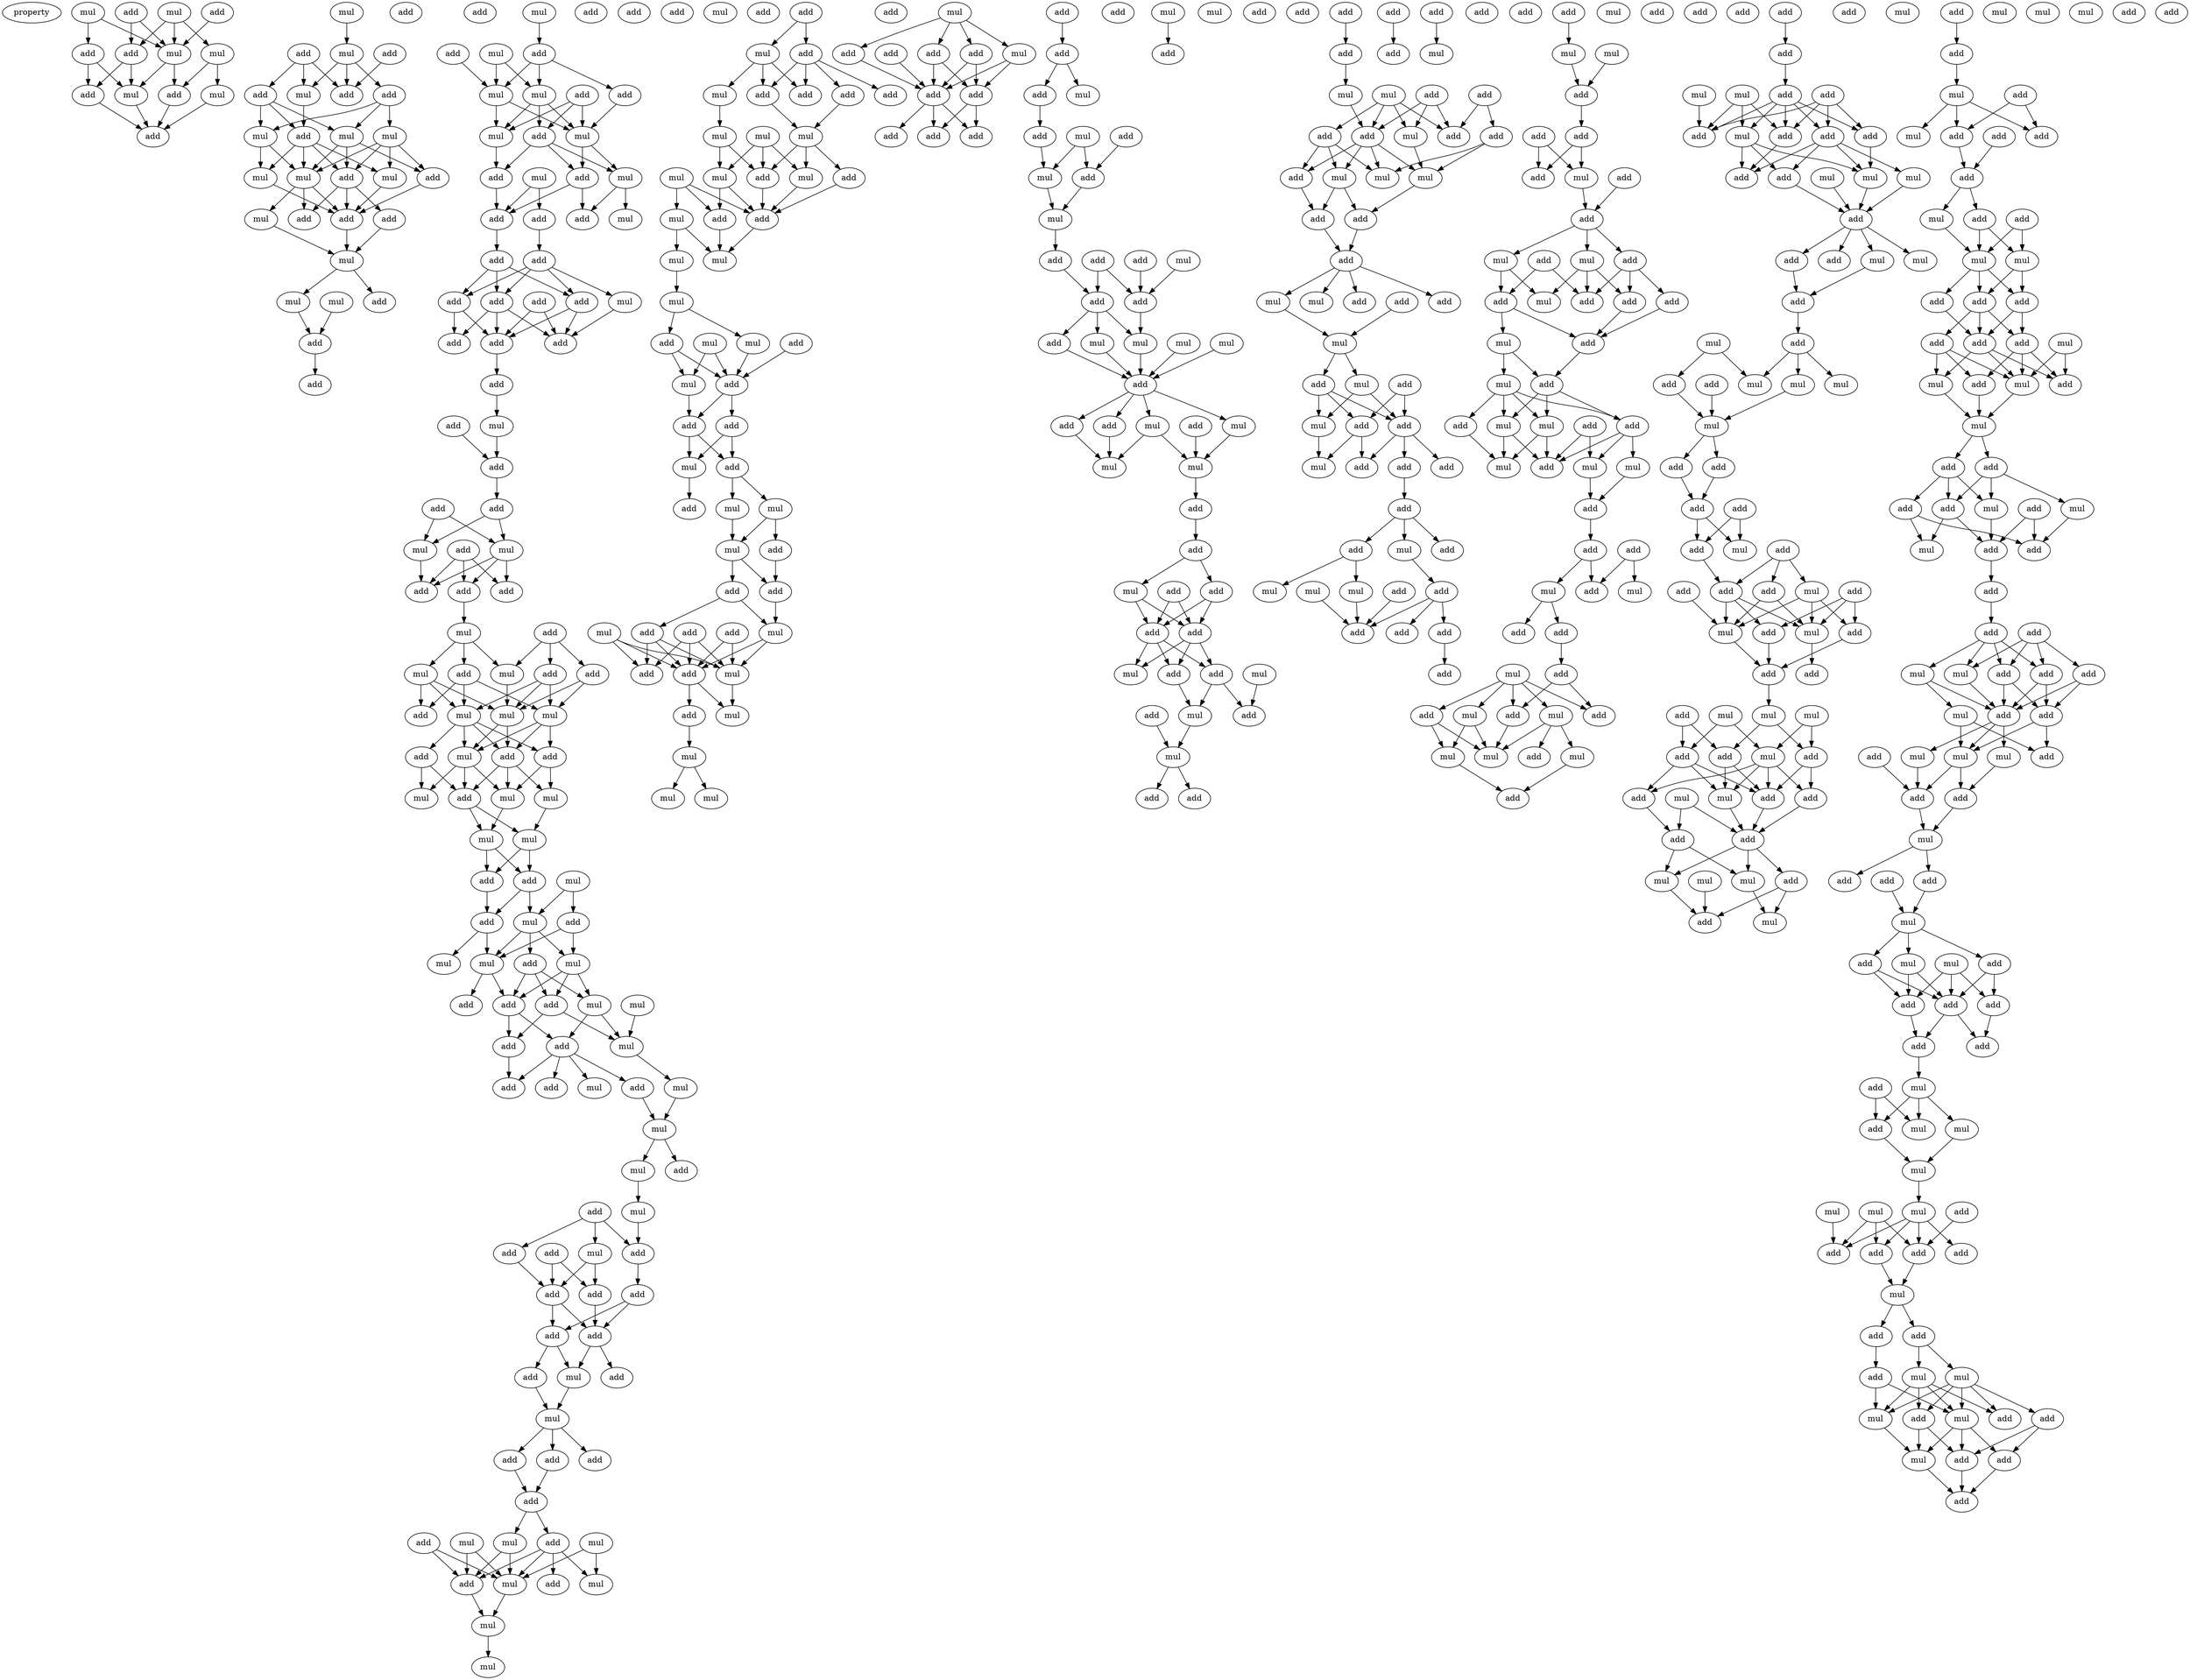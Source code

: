 digraph {
    node [fontcolor=black]
    property [mul=2,lf=1.4]
    0 [ label = mul ];
    1 [ label = mul ];
    2 [ label = add ];
    3 [ label = add ];
    4 [ label = mul ];
    5 [ label = mul ];
    6 [ label = add ];
    7 [ label = add ];
    8 [ label = mul ];
    9 [ label = add ];
    10 [ label = mul ];
    11 [ label = add ];
    12 [ label = add ];
    13 [ label = mul ];
    14 [ label = add ];
    15 [ label = add ];
    16 [ label = mul ];
    17 [ label = mul ];
    18 [ label = add ];
    19 [ label = add ];
    20 [ label = add ];
    21 [ label = mul ];
    22 [ label = add ];
    23 [ label = mul ];
    24 [ label = mul ];
    25 [ label = mul ];
    26 [ label = mul ];
    27 [ label = add ];
    28 [ label = add ];
    29 [ label = mul ];
    30 [ label = add ];
    31 [ label = add ];
    32 [ label = mul ];
    33 [ label = add ];
    34 [ label = mul ];
    35 [ label = add ];
    36 [ label = mul ];
    37 [ label = add ];
    38 [ label = mul ];
    39 [ label = add ];
    40 [ label = add ];
    41 [ label = add ];
    42 [ label = mul ];
    43 [ label = mul ];
    44 [ label = add ];
    45 [ label = add ];
    46 [ label = add ];
    47 [ label = add ];
    48 [ label = add ];
    49 [ label = mul ];
    50 [ label = mul ];
    51 [ label = mul ];
    52 [ label = mul ];
    53 [ label = add ];
    54 [ label = add ];
    55 [ label = add ];
    56 [ label = mul ];
    57 [ label = mul ];
    58 [ label = add ];
    59 [ label = mul ];
    60 [ label = add ];
    61 [ label = add ];
    62 [ label = add ];
    63 [ label = add ];
    64 [ label = mul ];
    65 [ label = add ];
    66 [ label = add ];
    67 [ label = add ];
    68 [ label = add ];
    69 [ label = add ];
    70 [ label = add ];
    71 [ label = add ];
    72 [ label = add ];
    73 [ label = add ];
    74 [ label = add ];
    75 [ label = mul ];
    76 [ label = add ];
    77 [ label = add ];
    78 [ label = add ];
    79 [ label = add ];
    80 [ label = mul ];
    81 [ label = add ];
    82 [ label = mul ];
    83 [ label = add ];
    84 [ label = add ];
    85 [ label = add ];
    86 [ label = mul ];
    87 [ label = add ];
    88 [ label = add ];
    89 [ label = mul ];
    90 [ label = add ];
    91 [ label = add ];
    92 [ label = mul ];
    93 [ label = mul ];
    94 [ label = mul ];
    95 [ label = mul ];
    96 [ label = add ];
    97 [ label = mul ];
    98 [ label = add ];
    99 [ label = add ];
    100 [ label = add ];
    101 [ label = mul ];
    102 [ label = add ];
    103 [ label = mul ];
    104 [ label = mul ];
    105 [ label = mul ];
    106 [ label = mul ];
    107 [ label = add ];
    108 [ label = mul ];
    109 [ label = add ];
    110 [ label = add ];
    111 [ label = add ];
    112 [ label = mul ];
    113 [ label = mul ];
    114 [ label = add ];
    115 [ label = mul ];
    116 [ label = mul ];
    117 [ label = add ];
    118 [ label = add ];
    119 [ label = mul ];
    120 [ label = add ];
    121 [ label = mul ];
    122 [ label = add ];
    123 [ label = add ];
    124 [ label = mul ];
    125 [ label = add ];
    126 [ label = add ];
    127 [ label = mul ];
    128 [ label = mul ];
    129 [ label = add ];
    130 [ label = mul ];
    131 [ label = mul ];
    132 [ label = mul ];
    133 [ label = add ];
    134 [ label = add ];
    135 [ label = mul ];
    136 [ label = mul ];
    137 [ label = add ];
    138 [ label = add ];
    139 [ label = add ];
    140 [ label = add ];
    141 [ label = add ];
    142 [ label = add ];
    143 [ label = add ];
    144 [ label = add ];
    145 [ label = add ];
    146 [ label = mul ];
    147 [ label = add ];
    148 [ label = mul ];
    149 [ label = add ];
    150 [ label = add ];
    151 [ label = add ];
    152 [ label = add ];
    153 [ label = add ];
    154 [ label = mul ];
    155 [ label = mul ];
    156 [ label = add ];
    157 [ label = mul ];
    158 [ label = add ];
    159 [ label = add ];
    160 [ label = add ];
    161 [ label = mul ];
    162 [ label = mul ];
    163 [ label = mul ];
    164 [ label = mul ];
    165 [ label = add ];
    166 [ label = add ];
    167 [ label = mul ];
    168 [ label = mul ];
    169 [ label = add ];
    170 [ label = add ];
    171 [ label = add ];
    172 [ label = add ];
    173 [ label = mul ];
    174 [ label = mul ];
    175 [ label = mul ];
    176 [ label = mul ];
    177 [ label = add ];
    178 [ label = mul ];
    179 [ label = add ];
    180 [ label = mul ];
    181 [ label = mul ];
    182 [ label = add ];
    183 [ label = add ];
    184 [ label = mul ];
    185 [ label = mul ];
    186 [ label = mul ];
    187 [ label = add ];
    188 [ label = add ];
    189 [ label = mul ];
    190 [ label = add ];
    191 [ label = mul ];
    192 [ label = mul ];
    193 [ label = add ];
    194 [ label = add ];
    195 [ label = add ];
    196 [ label = mul ];
    197 [ label = add ];
    198 [ label = add ];
    199 [ label = mul ];
    200 [ label = mul ];
    201 [ label = mul ];
    202 [ label = add ];
    203 [ label = add ];
    204 [ label = add ];
    205 [ label = add ];
    206 [ label = mul ];
    207 [ label = add ];
    208 [ label = mul ];
    209 [ label = add ];
    210 [ label = add ];
    211 [ label = mul ];
    212 [ label = add ];
    213 [ label = add ];
    214 [ label = mul ];
    215 [ label = mul ];
    216 [ label = mul ];
    217 [ label = mul ];
    218 [ label = mul ];
    219 [ label = add ];
    220 [ label = add ];
    221 [ label = add ];
    222 [ label = mul ];
    223 [ label = add ];
    224 [ label = add ];
    225 [ label = add ];
    226 [ label = add ];
    227 [ label = add ];
    228 [ label = add ];
    229 [ label = add ];
    230 [ label = add ];
    231 [ label = add ];
    232 [ label = mul ];
    233 [ label = mul ];
    234 [ label = add ];
    235 [ label = add ];
    236 [ label = mul ];
    237 [ label = add ];
    238 [ label = mul ];
    239 [ label = add ];
    240 [ label = mul ];
    241 [ label = add ];
    242 [ label = add ];
    243 [ label = add ];
    244 [ label = add ];
    245 [ label = mul ];
    246 [ label = mul ];
    247 [ label = add ];
    248 [ label = mul ];
    249 [ label = mul ];
    250 [ label = add ];
    251 [ label = mul ];
    252 [ label = add ];
    253 [ label = add ];
    254 [ label = add ];
    255 [ label = mul ];
    256 [ label = mul ];
    257 [ label = mul ];
    258 [ label = add ];
    259 [ label = add ];
    260 [ label = add ];
    261 [ label = mul ];
    262 [ label = add ];
    263 [ label = add ];
    264 [ label = add ];
    265 [ label = mul ];
    266 [ label = add ];
    267 [ label = add ];
    268 [ label = mul ];
    269 [ label = mul ];
    270 [ label = add ];
    271 [ label = add ];
    272 [ label = mul ];
    273 [ label = add ];
    274 [ label = add ];
    275 [ label = mul ];
    276 [ label = add ];
    277 [ label = mul ];
    278 [ label = add ];
    279 [ label = add ];
    280 [ label = add ];
    281 [ label = add ];
    282 [ label = add ];
    283 [ label = add ];
    284 [ label = add ];
    285 [ label = mul ];
    286 [ label = mul ];
    287 [ label = add ];
    288 [ label = add ];
    289 [ label = add ];
    290 [ label = mul ];
    291 [ label = add ];
    292 [ label = mul ];
    293 [ label = add ];
    294 [ label = mul ];
    295 [ label = mul ];
    296 [ label = add ];
    297 [ label = add ];
    298 [ label = add ];
    299 [ label = mul ];
    300 [ label = add ];
    301 [ label = add ];
    302 [ label = add ];
    303 [ label = mul ];
    304 [ label = mul ];
    305 [ label = mul ];
    306 [ label = add ];
    307 [ label = add ];
    308 [ label = mul ];
    309 [ label = add ];
    310 [ label = add ];
    311 [ label = add ];
    312 [ label = add ];
    313 [ label = add ];
    314 [ label = mul ];
    315 [ label = add ];
    316 [ label = add ];
    317 [ label = mul ];
    318 [ label = add ];
    319 [ label = add ];
    320 [ label = mul ];
    321 [ label = mul ];
    322 [ label = add ];
    323 [ label = mul ];
    324 [ label = add ];
    325 [ label = add ];
    326 [ label = add ];
    327 [ label = add ];
    328 [ label = add ];
    329 [ label = add ];
    330 [ label = add ];
    331 [ label = add ];
    332 [ label = mul ];
    333 [ label = add ];
    334 [ label = add ];
    335 [ label = mul ];
    336 [ label = mul ];
    337 [ label = mul ];
    338 [ label = add ];
    339 [ label = add ];
    340 [ label = add ];
    341 [ label = add ];
    342 [ label = mul ];
    343 [ label = add ];
    344 [ label = add ];
    345 [ label = add ];
    346 [ label = mul ];
    347 [ label = add ];
    348 [ label = add ];
    349 [ label = mul ];
    350 [ label = add ];
    351 [ label = add ];
    352 [ label = add ];
    353 [ label = mul ];
    354 [ label = add ];
    355 [ label = add ];
    356 [ label = mul ];
    357 [ label = mul ];
    358 [ label = add ];
    359 [ label = add ];
    360 [ label = add ];
    361 [ label = mul ];
    362 [ label = mul ];
    363 [ label = add ];
    364 [ label = mul ];
    365 [ label = add ];
    366 [ label = mul ];
    367 [ label = mul ];
    368 [ label = add ];
    369 [ label = add ];
    370 [ label = add ];
    371 [ label = add ];
    372 [ label = mul ];
    373 [ label = add ];
    374 [ label = mul ];
    375 [ label = add ];
    376 [ label = add ];
    377 [ label = add ];
    378 [ label = add ];
    379 [ label = mul ];
    380 [ label = add ];
    381 [ label = mul ];
    382 [ label = add ];
    383 [ label = add ];
    384 [ label = mul ];
    385 [ label = mul ];
    386 [ label = mul ];
    387 [ label = mul ];
    388 [ label = add ];
    389 [ label = add ];
    390 [ label = add ];
    391 [ label = add ];
    392 [ label = mul ];
    393 [ label = add ];
    394 [ label = add ];
    395 [ label = mul ];
    396 [ label = mul ];
    397 [ label = add ];
    398 [ label = add ];
    399 [ label = add ];
    400 [ label = add ];
    401 [ label = add ];
    402 [ label = add ];
    403 [ label = mul ];
    404 [ label = mul ];
    405 [ label = mul ];
    406 [ label = add ];
    407 [ label = add ];
    408 [ label = add ];
    409 [ label = add ];
    410 [ label = mul ];
    411 [ label = mul ];
    412 [ label = add ];
    413 [ label = mul ];
    414 [ label = add ];
    415 [ label = add ];
    416 [ label = add ];
    417 [ label = mul ];
    418 [ label = mul ];
    419 [ label = mul ];
    420 [ label = mul ];
    421 [ label = add ];
    422 [ label = add ];
    423 [ label = add ];
    424 [ label = add ];
    425 [ label = add ];
    426 [ label = mul ];
    427 [ label = add ];
    428 [ label = mul ];
    429 [ label = add ];
    430 [ label = add ];
    431 [ label = add ];
    432 [ label = add ];
    433 [ label = mul ];
    434 [ label = mul ];
    435 [ label = add ];
    436 [ label = add ];
    437 [ label = add ];
    438 [ label = add ];
    439 [ label = mul ];
    440 [ label = mul ];
    441 [ label = add ];
    442 [ label = mul ];
    443 [ label = add ];
    444 [ label = add ];
    445 [ label = add ];
    446 [ label = mul ];
    447 [ label = mul ];
    448 [ label = add ];
    449 [ label = add ];
    450 [ label = add ];
    451 [ label = mul ];
    452 [ label = add ];
    453 [ label = add ];
    454 [ label = mul ];
    455 [ label = add ];
    456 [ label = mul ];
    457 [ label = mul ];
    458 [ label = add ];
    459 [ label = mul ];
    460 [ label = mul ];
    461 [ label = add ];
    462 [ label = add ];
    463 [ label = add ];
    464 [ label = mul ];
    465 [ label = mul ];
    466 [ label = add ];
    467 [ label = add ];
    468 [ label = add ];
    469 [ label = add ];
    470 [ label = mul ];
    471 [ label = add ];
    472 [ label = mul ];
    473 [ label = add ];
    474 [ label = mul ];
    475 [ label = mul ];
    476 [ label = add ];
    477 [ label = add ];
    478 [ label = add ];
    479 [ label = add ];
    480 [ label = mul ];
    481 [ label = add ];
    482 [ label = add ];
    483 [ label = mul ];
    484 [ label = mul ];
    485 [ label = add ];
    486 [ label = add ];
    487 [ label = mul ];
    488 [ label = add ];
    489 [ label = add ];
    490 [ label = add ];
    491 [ label = mul ];
    492 [ label = add ];
    493 [ label = mul ];
    494 [ label = add ];
    495 [ label = add ];
    496 [ label = mul ];
    497 [ label = add ];
    498 [ label = add ];
    499 [ label = add ];
    500 [ label = mul ];
    501 [ label = add ];
    502 [ label = add ];
    503 [ label = mul ];
    504 [ label = mul ];
    505 [ label = add ];
    506 [ label = add ];
    507 [ label = mul ];
    508 [ label = add ];
    509 [ label = add ];
    510 [ label = add ];
    511 [ label = add ];
    512 [ label = mul ];
    513 [ label = mul ];
    514 [ label = mul ];
    515 [ label = add ];
    516 [ label = mul ];
    517 [ label = add ];
    518 [ label = add ];
    519 [ label = mul ];
    520 [ label = add ];
    521 [ label = add ];
    522 [ label = add ];
    523 [ label = mul ];
    524 [ label = add ];
    525 [ label = mul ];
    526 [ label = mul ];
    527 [ label = add ];
    528 [ label = add ];
    529 [ label = add ];
    530 [ label = add ];
    531 [ label = add ];
    532 [ label = add ];
    533 [ label = add ];
    534 [ label = mul ];
    535 [ label = add ];
    536 [ label = mul ];
    537 [ label = mul ];
    538 [ label = mul ];
    539 [ label = mul ];
    540 [ label = mul ];
    541 [ label = add ];
    542 [ label = mul ];
    543 [ label = add ];
    544 [ label = add ];
    545 [ label = add ];
    546 [ label = add ];
    547 [ label = mul ];
    548 [ label = add ];
    549 [ label = add ];
    550 [ label = add ];
    551 [ label = mul ];
    552 [ label = mul ];
    553 [ label = add ];
    554 [ label = mul ];
    555 [ label = add ];
    556 [ label = mul ];
    557 [ label = add ];
    558 [ label = add ];
    559 [ label = mul ];
    560 [ label = add ];
    561 [ label = add ];
    562 [ label = add ];
    0 -> 4 [ name = 0 ];
    0 -> 7 [ name = 1 ];
    1 -> 4 [ name = 2 ];
    1 -> 5 [ name = 3 ];
    1 -> 6 [ name = 4 ];
    2 -> 4 [ name = 5 ];
    2 -> 6 [ name = 6 ];
    3 -> 4 [ name = 7 ];
    4 -> 8 [ name = 8 ];
    4 -> 11 [ name = 9 ];
    5 -> 10 [ name = 10 ];
    5 -> 11 [ name = 11 ];
    6 -> 8 [ name = 12 ];
    6 -> 9 [ name = 13 ];
    7 -> 8 [ name = 14 ];
    7 -> 9 [ name = 15 ];
    8 -> 12 [ name = 16 ];
    9 -> 12 [ name = 17 ];
    10 -> 12 [ name = 18 ];
    11 -> 12 [ name = 19 ];
    13 -> 16 [ name = 20 ];
    14 -> 20 [ name = 21 ];
    15 -> 17 [ name = 22 ];
    15 -> 19 [ name = 23 ];
    15 -> 20 [ name = 24 ];
    16 -> 17 [ name = 25 ];
    16 -> 18 [ name = 26 ];
    16 -> 20 [ name = 27 ];
    17 -> 22 [ name = 28 ];
    18 -> 21 [ name = 29 ];
    18 -> 23 [ name = 30 ];
    18 -> 24 [ name = 31 ];
    19 -> 21 [ name = 32 ];
    19 -> 22 [ name = 33 ];
    19 -> 23 [ name = 34 ];
    21 -> 27 [ name = 35 ];
    21 -> 28 [ name = 36 ];
    21 -> 29 [ name = 37 ];
    22 -> 25 [ name = 38 ];
    22 -> 26 [ name = 39 ];
    22 -> 28 [ name = 40 ];
    22 -> 29 [ name = 41 ];
    23 -> 26 [ name = 42 ];
    23 -> 29 [ name = 43 ];
    24 -> 25 [ name = 44 ];
    24 -> 27 [ name = 45 ];
    24 -> 28 [ name = 46 ];
    24 -> 29 [ name = 47 ];
    25 -> 31 [ name = 48 ];
    26 -> 31 [ name = 49 ];
    27 -> 31 [ name = 50 ];
    28 -> 30 [ name = 51 ];
    28 -> 31 [ name = 52 ];
    28 -> 33 [ name = 53 ];
    29 -> 30 [ name = 54 ];
    29 -> 31 [ name = 55 ];
    29 -> 32 [ name = 56 ];
    31 -> 34 [ name = 57 ];
    32 -> 34 [ name = 58 ];
    33 -> 34 [ name = 59 ];
    34 -> 36 [ name = 60 ];
    34 -> 37 [ name = 61 ];
    36 -> 40 [ name = 62 ];
    38 -> 40 [ name = 63 ];
    40 -> 41 [ name = 64 ];
    42 -> 45 [ name = 65 ];
    43 -> 49 [ name = 66 ];
    43 -> 50 [ name = 67 ];
    44 -> 50 [ name = 68 ];
    45 -> 47 [ name = 69 ];
    45 -> 49 [ name = 70 ];
    45 -> 50 [ name = 71 ];
    47 -> 51 [ name = 72 ];
    48 -> 51 [ name = 73 ];
    48 -> 52 [ name = 74 ];
    48 -> 53 [ name = 75 ];
    49 -> 51 [ name = 76 ];
    49 -> 52 [ name = 77 ];
    49 -> 53 [ name = 78 ];
    50 -> 51 [ name = 79 ];
    50 -> 52 [ name = 80 ];
    51 -> 54 [ name = 81 ];
    51 -> 57 [ name = 82 ];
    52 -> 55 [ name = 83 ];
    53 -> 54 [ name = 84 ];
    53 -> 55 [ name = 85 ];
    53 -> 57 [ name = 86 ];
    54 -> 60 [ name = 87 ];
    54 -> 61 [ name = 88 ];
    55 -> 60 [ name = 89 ];
    56 -> 58 [ name = 90 ];
    56 -> 60 [ name = 91 ];
    57 -> 59 [ name = 92 ];
    57 -> 61 [ name = 93 ];
    58 -> 62 [ name = 94 ];
    60 -> 63 [ name = 95 ];
    62 -> 64 [ name = 96 ];
    62 -> 65 [ name = 97 ];
    62 -> 67 [ name = 98 ];
    62 -> 68 [ name = 99 ];
    63 -> 65 [ name = 100 ];
    63 -> 67 [ name = 101 ];
    63 -> 68 [ name = 102 ];
    64 -> 70 [ name = 103 ];
    65 -> 70 [ name = 104 ];
    65 -> 71 [ name = 105 ];
    66 -> 70 [ name = 106 ];
    66 -> 71 [ name = 107 ];
    67 -> 69 [ name = 108 ];
    67 -> 71 [ name = 109 ];
    68 -> 69 [ name = 110 ];
    68 -> 70 [ name = 111 ];
    68 -> 71 [ name = 112 ];
    71 -> 72 [ name = 113 ];
    72 -> 75 [ name = 114 ];
    74 -> 76 [ name = 115 ];
    75 -> 76 [ name = 116 ];
    76 -> 77 [ name = 117 ];
    77 -> 80 [ name = 118 ];
    77 -> 82 [ name = 119 ];
    79 -> 80 [ name = 120 ];
    79 -> 82 [ name = 121 ];
    80 -> 83 [ name = 122 ];
    80 -> 84 [ name = 123 ];
    80 -> 85 [ name = 124 ];
    81 -> 83 [ name = 125 ];
    81 -> 84 [ name = 126 ];
    81 -> 85 [ name = 127 ];
    82 -> 84 [ name = 128 ];
    83 -> 86 [ name = 129 ];
    86 -> 88 [ name = 130 ];
    86 -> 89 [ name = 131 ];
    86 -> 92 [ name = 132 ];
    87 -> 90 [ name = 133 ];
    87 -> 91 [ name = 134 ];
    87 -> 92 [ name = 135 ];
    88 -> 93 [ name = 136 ];
    88 -> 95 [ name = 137 ];
    88 -> 96 [ name = 138 ];
    89 -> 93 [ name = 139 ];
    89 -> 94 [ name = 140 ];
    89 -> 96 [ name = 141 ];
    90 -> 94 [ name = 142 ];
    90 -> 95 [ name = 143 ];
    91 -> 93 [ name = 144 ];
    91 -> 94 [ name = 145 ];
    91 -> 95 [ name = 146 ];
    92 -> 94 [ name = 147 ];
    93 -> 97 [ name = 148 ];
    93 -> 98 [ name = 149 ];
    93 -> 99 [ name = 150 ];
    93 -> 100 [ name = 151 ];
    94 -> 97 [ name = 152 ];
    94 -> 99 [ name = 153 ];
    95 -> 97 [ name = 154 ];
    95 -> 99 [ name = 155 ];
    95 -> 100 [ name = 156 ];
    97 -> 101 [ name = 157 ];
    97 -> 102 [ name = 158 ];
    97 -> 104 [ name = 159 ];
    98 -> 102 [ name = 160 ];
    98 -> 104 [ name = 161 ];
    99 -> 101 [ name = 162 ];
    99 -> 102 [ name = 163 ];
    99 -> 103 [ name = 164 ];
    100 -> 101 [ name = 165 ];
    100 -> 103 [ name = 166 ];
    101 -> 106 [ name = 167 ];
    102 -> 105 [ name = 168 ];
    102 -> 106 [ name = 169 ];
    103 -> 105 [ name = 170 ];
    105 -> 107 [ name = 171 ];
    105 -> 109 [ name = 172 ];
    106 -> 107 [ name = 173 ];
    106 -> 109 [ name = 174 ];
    107 -> 111 [ name = 175 ];
    108 -> 110 [ name = 176 ];
    108 -> 112 [ name = 177 ];
    109 -> 111 [ name = 178 ];
    109 -> 112 [ name = 179 ];
    110 -> 113 [ name = 180 ];
    110 -> 116 [ name = 181 ];
    111 -> 115 [ name = 182 ];
    111 -> 116 [ name = 183 ];
    112 -> 113 [ name = 184 ];
    112 -> 114 [ name = 185 ];
    112 -> 116 [ name = 186 ];
    113 -> 117 [ name = 187 ];
    113 -> 118 [ name = 188 ];
    113 -> 119 [ name = 189 ];
    114 -> 117 [ name = 190 ];
    114 -> 118 [ name = 191 ];
    114 -> 119 [ name = 192 ];
    116 -> 117 [ name = 193 ];
    116 -> 120 [ name = 194 ];
    117 -> 122 [ name = 195 ];
    117 -> 123 [ name = 196 ];
    118 -> 122 [ name = 197 ];
    118 -> 124 [ name = 198 ];
    119 -> 123 [ name = 199 ];
    119 -> 124 [ name = 200 ];
    121 -> 124 [ name = 201 ];
    122 -> 125 [ name = 202 ];
    123 -> 125 [ name = 203 ];
    123 -> 126 [ name = 204 ];
    123 -> 128 [ name = 205 ];
    123 -> 129 [ name = 206 ];
    124 -> 127 [ name = 207 ];
    127 -> 130 [ name = 208 ];
    129 -> 130 [ name = 209 ];
    130 -> 131 [ name = 210 ];
    130 -> 133 [ name = 211 ];
    131 -> 135 [ name = 212 ];
    134 -> 136 [ name = 213 ];
    134 -> 137 [ name = 214 ];
    134 -> 138 [ name = 215 ];
    135 -> 137 [ name = 216 ];
    136 -> 140 [ name = 217 ];
    136 -> 141 [ name = 218 ];
    137 -> 142 [ name = 219 ];
    138 -> 141 [ name = 220 ];
    139 -> 140 [ name = 221 ];
    139 -> 141 [ name = 222 ];
    140 -> 144 [ name = 223 ];
    141 -> 143 [ name = 224 ];
    141 -> 144 [ name = 225 ];
    142 -> 143 [ name = 226 ];
    142 -> 144 [ name = 227 ];
    143 -> 145 [ name = 228 ];
    143 -> 146 [ name = 229 ];
    144 -> 146 [ name = 230 ];
    144 -> 147 [ name = 231 ];
    145 -> 148 [ name = 232 ];
    146 -> 148 [ name = 233 ];
    148 -> 149 [ name = 234 ];
    148 -> 151 [ name = 235 ];
    148 -> 152 [ name = 236 ];
    149 -> 153 [ name = 237 ];
    152 -> 153 [ name = 238 ];
    153 -> 154 [ name = 239 ];
    153 -> 156 [ name = 240 ];
    154 -> 160 [ name = 241 ];
    154 -> 161 [ name = 242 ];
    155 -> 160 [ name = 243 ];
    155 -> 161 [ name = 244 ];
    156 -> 159 [ name = 245 ];
    156 -> 160 [ name = 246 ];
    156 -> 161 [ name = 247 ];
    156 -> 162 [ name = 248 ];
    157 -> 161 [ name = 249 ];
    157 -> 162 [ name = 250 ];
    158 -> 160 [ name = 251 ];
    158 -> 161 [ name = 252 ];
    160 -> 163 [ name = 253 ];
    161 -> 163 [ name = 254 ];
    163 -> 164 [ name = 255 ];
    165 -> 166 [ name = 256 ];
    165 -> 167 [ name = 257 ];
    166 -> 169 [ name = 258 ];
    166 -> 170 [ name = 259 ];
    166 -> 171 [ name = 260 ];
    166 -> 172 [ name = 261 ];
    167 -> 168 [ name = 262 ];
    167 -> 170 [ name = 263 ];
    167 -> 172 [ name = 264 ];
    168 -> 174 [ name = 265 ];
    170 -> 175 [ name = 266 ];
    171 -> 175 [ name = 267 ];
    173 -> 176 [ name = 268 ];
    173 -> 177 [ name = 269 ];
    173 -> 180 [ name = 270 ];
    174 -> 176 [ name = 271 ];
    174 -> 177 [ name = 272 ];
    175 -> 177 [ name = 273 ];
    175 -> 179 [ name = 274 ];
    175 -> 180 [ name = 275 ];
    176 -> 182 [ name = 276 ];
    176 -> 183 [ name = 277 ];
    177 -> 182 [ name = 278 ];
    178 -> 181 [ name = 279 ];
    178 -> 182 [ name = 280 ];
    178 -> 183 [ name = 281 ];
    179 -> 182 [ name = 282 ];
    180 -> 182 [ name = 283 ];
    181 -> 184 [ name = 284 ];
    181 -> 185 [ name = 285 ];
    182 -> 185 [ name = 286 ];
    183 -> 185 [ name = 287 ];
    184 -> 186 [ name = 288 ];
    186 -> 187 [ name = 289 ];
    186 -> 189 [ name = 290 ];
    187 -> 192 [ name = 291 ];
    187 -> 193 [ name = 292 ];
    189 -> 193 [ name = 293 ];
    190 -> 193 [ name = 294 ];
    191 -> 192 [ name = 295 ];
    191 -> 193 [ name = 296 ];
    192 -> 194 [ name = 297 ];
    193 -> 194 [ name = 298 ];
    193 -> 195 [ name = 299 ];
    194 -> 196 [ name = 300 ];
    194 -> 197 [ name = 301 ];
    195 -> 196 [ name = 302 ];
    195 -> 197 [ name = 303 ];
    196 -> 198 [ name = 304 ];
    197 -> 199 [ name = 305 ];
    197 -> 200 [ name = 306 ];
    199 -> 201 [ name = 307 ];
    200 -> 201 [ name = 308 ];
    200 -> 202 [ name = 309 ];
    201 -> 203 [ name = 310 ];
    201 -> 204 [ name = 311 ];
    202 -> 204 [ name = 312 ];
    203 -> 207 [ name = 313 ];
    203 -> 208 [ name = 314 ];
    204 -> 208 [ name = 315 ];
    205 -> 210 [ name = 316 ];
    205 -> 211 [ name = 317 ];
    205 -> 212 [ name = 318 ];
    206 -> 210 [ name = 319 ];
    206 -> 211 [ name = 320 ];
    206 -> 212 [ name = 321 ];
    207 -> 210 [ name = 322 ];
    207 -> 211 [ name = 323 ];
    207 -> 212 [ name = 324 ];
    208 -> 211 [ name = 325 ];
    208 -> 212 [ name = 326 ];
    209 -> 211 [ name = 327 ];
    209 -> 212 [ name = 328 ];
    211 -> 214 [ name = 329 ];
    212 -> 213 [ name = 330 ];
    212 -> 214 [ name = 331 ];
    213 -> 215 [ name = 332 ];
    215 -> 216 [ name = 333 ];
    215 -> 217 [ name = 334 ];
    218 -> 219 [ name = 335 ];
    218 -> 220 [ name = 336 ];
    218 -> 221 [ name = 337 ];
    218 -> 222 [ name = 338 ];
    219 -> 224 [ name = 339 ];
    219 -> 225 [ name = 340 ];
    220 -> 224 [ name = 341 ];
    221 -> 224 [ name = 342 ];
    221 -> 225 [ name = 343 ];
    222 -> 224 [ name = 344 ];
    222 -> 225 [ name = 345 ];
    223 -> 224 [ name = 346 ];
    224 -> 226 [ name = 347 ];
    224 -> 228 [ name = 348 ];
    224 -> 229 [ name = 349 ];
    225 -> 228 [ name = 350 ];
    225 -> 229 [ name = 351 ];
    227 -> 230 [ name = 352 ];
    230 -> 231 [ name = 353 ];
    230 -> 232 [ name = 354 ];
    231 -> 234 [ name = 355 ];
    233 -> 236 [ name = 356 ];
    233 -> 237 [ name = 357 ];
    234 -> 236 [ name = 358 ];
    235 -> 237 [ name = 359 ];
    236 -> 238 [ name = 360 ];
    237 -> 238 [ name = 361 ];
    238 -> 242 [ name = 362 ];
    239 -> 244 [ name = 363 ];
    240 -> 244 [ name = 364 ];
    241 -> 243 [ name = 365 ];
    241 -> 244 [ name = 366 ];
    242 -> 243 [ name = 367 ];
    243 -> 245 [ name = 368 ];
    243 -> 246 [ name = 369 ];
    243 -> 247 [ name = 370 ];
    244 -> 245 [ name = 371 ];
    245 -> 250 [ name = 372 ];
    246 -> 250 [ name = 373 ];
    247 -> 250 [ name = 374 ];
    248 -> 250 [ name = 375 ];
    249 -> 250 [ name = 376 ];
    250 -> 251 [ name = 377 ];
    250 -> 252 [ name = 378 ];
    250 -> 254 [ name = 379 ];
    250 -> 255 [ name = 380 ];
    251 -> 256 [ name = 381 ];
    251 -> 257 [ name = 382 ];
    252 -> 256 [ name = 383 ];
    253 -> 257 [ name = 384 ];
    254 -> 256 [ name = 385 ];
    255 -> 257 [ name = 386 ];
    257 -> 258 [ name = 387 ];
    258 -> 260 [ name = 388 ];
    260 -> 263 [ name = 389 ];
    260 -> 265 [ name = 390 ];
    261 -> 262 [ name = 391 ];
    263 -> 266 [ name = 392 ];
    263 -> 267 [ name = 393 ];
    264 -> 266 [ name = 394 ];
    264 -> 267 [ name = 395 ];
    265 -> 266 [ name = 396 ];
    265 -> 267 [ name = 397 ];
    266 -> 269 [ name = 398 ];
    266 -> 270 [ name = 399 ];
    266 -> 271 [ name = 400 ];
    267 -> 269 [ name = 401 ];
    267 -> 270 [ name = 402 ];
    267 -> 271 [ name = 403 ];
    268 -> 273 [ name = 404 ];
    270 -> 272 [ name = 405 ];
    270 -> 273 [ name = 406 ];
    271 -> 272 [ name = 407 ];
    272 -> 275 [ name = 408 ];
    274 -> 275 [ name = 409 ];
    275 -> 276 [ name = 410 ];
    275 -> 279 [ name = 411 ];
    281 -> 282 [ name = 412 ];
    282 -> 285 [ name = 413 ];
    283 -> 288 [ name = 414 ];
    283 -> 289 [ name = 415 ];
    284 -> 288 [ name = 416 ];
    284 -> 290 [ name = 417 ];
    284 -> 291 [ name = 418 ];
    285 -> 291 [ name = 419 ];
    286 -> 287 [ name = 420 ];
    286 -> 288 [ name = 421 ];
    286 -> 290 [ name = 422 ];
    286 -> 291 [ name = 423 ];
    287 -> 292 [ name = 424 ];
    287 -> 293 [ name = 425 ];
    287 -> 295 [ name = 426 ];
    289 -> 294 [ name = 427 ];
    289 -> 295 [ name = 428 ];
    290 -> 294 [ name = 429 ];
    291 -> 292 [ name = 430 ];
    291 -> 293 [ name = 431 ];
    291 -> 294 [ name = 432 ];
    291 -> 295 [ name = 433 ];
    292 -> 296 [ name = 434 ];
    292 -> 297 [ name = 435 ];
    293 -> 297 [ name = 436 ];
    294 -> 296 [ name = 437 ];
    296 -> 298 [ name = 438 ];
    297 -> 298 [ name = 439 ];
    298 -> 299 [ name = 440 ];
    298 -> 300 [ name = 441 ];
    298 -> 302 [ name = 442 ];
    298 -> 303 [ name = 443 ];
    299 -> 304 [ name = 444 ];
    301 -> 304 [ name = 445 ];
    304 -> 305 [ name = 446 ];
    304 -> 307 [ name = 447 ];
    305 -> 308 [ name = 448 ];
    305 -> 310 [ name = 449 ];
    306 -> 309 [ name = 450 ];
    306 -> 310 [ name = 451 ];
    307 -> 308 [ name = 452 ];
    307 -> 309 [ name = 453 ];
    307 -> 310 [ name = 454 ];
    308 -> 314 [ name = 455 ];
    309 -> 311 [ name = 456 ];
    309 -> 314 [ name = 457 ];
    310 -> 311 [ name = 458 ];
    310 -> 312 [ name = 459 ];
    310 -> 313 [ name = 460 ];
    312 -> 315 [ name = 461 ];
    315 -> 316 [ name = 462 ];
    315 -> 317 [ name = 463 ];
    315 -> 318 [ name = 464 ];
    316 -> 321 [ name = 465 ];
    316 -> 323 [ name = 466 ];
    317 -> 319 [ name = 467 ];
    319 -> 324 [ name = 468 ];
    319 -> 325 [ name = 469 ];
    319 -> 326 [ name = 470 ];
    320 -> 326 [ name = 471 ];
    322 -> 326 [ name = 472 ];
    323 -> 326 [ name = 473 ];
    324 -> 327 [ name = 474 ];
    328 -> 329 [ name = 475 ];
    330 -> 332 [ name = 476 ];
    334 -> 335 [ name = 477 ];
    335 -> 338 [ name = 478 ];
    336 -> 338 [ name = 479 ];
    338 -> 339 [ name = 480 ];
    339 -> 342 [ name = 481 ];
    339 -> 343 [ name = 482 ];
    340 -> 342 [ name = 483 ];
    340 -> 343 [ name = 484 ];
    341 -> 345 [ name = 485 ];
    342 -> 345 [ name = 486 ];
    345 -> 346 [ name = 487 ];
    345 -> 347 [ name = 488 ];
    345 -> 349 [ name = 489 ];
    346 -> 350 [ name = 490 ];
    346 -> 353 [ name = 491 ];
    347 -> 351 [ name = 492 ];
    347 -> 352 [ name = 493 ];
    347 -> 354 [ name = 494 ];
    348 -> 350 [ name = 495 ];
    348 -> 352 [ name = 496 ];
    349 -> 351 [ name = 497 ];
    349 -> 352 [ name = 498 ];
    349 -> 353 [ name = 499 ];
    350 -> 355 [ name = 500 ];
    350 -> 356 [ name = 501 ];
    351 -> 355 [ name = 502 ];
    354 -> 355 [ name = 503 ];
    355 -> 358 [ name = 504 ];
    356 -> 357 [ name = 505 ];
    356 -> 358 [ name = 506 ];
    357 -> 359 [ name = 507 ];
    357 -> 360 [ name = 508 ];
    357 -> 361 [ name = 509 ];
    357 -> 362 [ name = 510 ];
    358 -> 359 [ name = 511 ];
    358 -> 361 [ name = 512 ];
    358 -> 362 [ name = 513 ];
    359 -> 364 [ name = 514 ];
    359 -> 365 [ name = 515 ];
    359 -> 367 [ name = 516 ];
    360 -> 366 [ name = 517 ];
    361 -> 365 [ name = 518 ];
    361 -> 366 [ name = 519 ];
    362 -> 365 [ name = 520 ];
    362 -> 366 [ name = 521 ];
    363 -> 365 [ name = 522 ];
    363 -> 367 [ name = 523 ];
    364 -> 368 [ name = 524 ];
    367 -> 368 [ name = 525 ];
    368 -> 371 [ name = 526 ];
    369 -> 373 [ name = 527 ];
    369 -> 374 [ name = 528 ];
    371 -> 372 [ name = 529 ];
    371 -> 373 [ name = 530 ];
    372 -> 375 [ name = 531 ];
    372 -> 376 [ name = 532 ];
    376 -> 377 [ name = 533 ];
    377 -> 382 [ name = 534 ];
    377 -> 383 [ name = 535 ];
    379 -> 380 [ name = 536 ];
    379 -> 381 [ name = 537 ];
    379 -> 382 [ name = 538 ];
    379 -> 383 [ name = 539 ];
    379 -> 384 [ name = 540 ];
    380 -> 385 [ name = 541 ];
    380 -> 386 [ name = 542 ];
    381 -> 386 [ name = 543 ];
    381 -> 387 [ name = 544 ];
    381 -> 388 [ name = 545 ];
    383 -> 386 [ name = 546 ];
    384 -> 385 [ name = 547 ];
    384 -> 386 [ name = 548 ];
    385 -> 389 [ name = 549 ];
    387 -> 389 [ name = 550 ];
    390 -> 391 [ name = 551 ];
    391 -> 394 [ name = 552 ];
    392 -> 397 [ name = 553 ];
    393 -> 397 [ name = 554 ];
    393 -> 398 [ name = 555 ];
    393 -> 399 [ name = 556 ];
    393 -> 400 [ name = 557 ];
    394 -> 396 [ name = 558 ];
    394 -> 397 [ name = 559 ];
    394 -> 398 [ name = 560 ];
    394 -> 399 [ name = 561 ];
    394 -> 400 [ name = 562 ];
    395 -> 396 [ name = 563 ];
    395 -> 397 [ name = 564 ];
    395 -> 400 [ name = 565 ];
    396 -> 401 [ name = 566 ];
    396 -> 402 [ name = 567 ];
    396 -> 404 [ name = 568 ];
    398 -> 404 [ name = 569 ];
    399 -> 401 [ name = 570 ];
    399 -> 402 [ name = 571 ];
    399 -> 403 [ name = 572 ];
    399 -> 404 [ name = 573 ];
    400 -> 402 [ name = 574 ];
    401 -> 406 [ name = 575 ];
    403 -> 406 [ name = 576 ];
    404 -> 406 [ name = 577 ];
    405 -> 406 [ name = 578 ];
    406 -> 407 [ name = 579 ];
    406 -> 408 [ name = 580 ];
    406 -> 410 [ name = 581 ];
    406 -> 411 [ name = 582 ];
    407 -> 412 [ name = 583 ];
    410 -> 412 [ name = 584 ];
    412 -> 414 [ name = 585 ];
    413 -> 415 [ name = 586 ];
    413 -> 419 [ name = 587 ];
    414 -> 417 [ name = 588 ];
    414 -> 418 [ name = 589 ];
    414 -> 419 [ name = 590 ];
    415 -> 420 [ name = 591 ];
    416 -> 420 [ name = 592 ];
    418 -> 420 [ name = 593 ];
    420 -> 421 [ name = 594 ];
    420 -> 422 [ name = 595 ];
    421 -> 423 [ name = 596 ];
    422 -> 423 [ name = 597 ];
    423 -> 426 [ name = 598 ];
    423 -> 427 [ name = 599 ];
    424 -> 426 [ name = 600 ];
    424 -> 427 [ name = 601 ];
    425 -> 428 [ name = 602 ];
    425 -> 431 [ name = 603 ];
    425 -> 432 [ name = 604 ];
    427 -> 431 [ name = 605 ];
    428 -> 433 [ name = 606 ];
    428 -> 434 [ name = 607 ];
    428 -> 435 [ name = 608 ];
    429 -> 434 [ name = 609 ];
    429 -> 435 [ name = 610 ];
    429 -> 436 [ name = 611 ];
    430 -> 433 [ name = 612 ];
    431 -> 433 [ name = 613 ];
    431 -> 434 [ name = 614 ];
    431 -> 436 [ name = 615 ];
    432 -> 433 [ name = 616 ];
    432 -> 434 [ name = 617 ];
    433 -> 437 [ name = 618 ];
    434 -> 438 [ name = 619 ];
    435 -> 437 [ name = 620 ];
    436 -> 437 [ name = 621 ];
    437 -> 440 [ name = 622 ];
    439 -> 445 [ name = 623 ];
    439 -> 446 [ name = 624 ];
    440 -> 443 [ name = 625 ];
    440 -> 445 [ name = 626 ];
    441 -> 443 [ name = 627 ];
    441 -> 444 [ name = 628 ];
    442 -> 444 [ name = 629 ];
    442 -> 446 [ name = 630 ];
    443 -> 447 [ name = 631 ];
    443 -> 448 [ name = 632 ];
    444 -> 447 [ name = 633 ];
    444 -> 448 [ name = 634 ];
    444 -> 449 [ name = 635 ];
    445 -> 448 [ name = 636 ];
    445 -> 450 [ name = 637 ];
    446 -> 447 [ name = 638 ];
    446 -> 448 [ name = 639 ];
    446 -> 449 [ name = 640 ];
    446 -> 450 [ name = 641 ];
    447 -> 453 [ name = 642 ];
    448 -> 453 [ name = 643 ];
    449 -> 452 [ name = 644 ];
    450 -> 453 [ name = 645 ];
    451 -> 452 [ name = 646 ];
    451 -> 453 [ name = 647 ];
    452 -> 456 [ name = 648 ];
    452 -> 457 [ name = 649 ];
    453 -> 455 [ name = 650 ];
    453 -> 456 [ name = 651 ];
    453 -> 457 [ name = 652 ];
    454 -> 458 [ name = 653 ];
    455 -> 458 [ name = 654 ];
    455 -> 459 [ name = 655 ];
    456 -> 459 [ name = 656 ];
    457 -> 458 [ name = 657 ];
    461 -> 462 [ name = 658 ];
    462 -> 464 [ name = 659 ];
    463 -> 466 [ name = 660 ];
    463 -> 468 [ name = 661 ];
    464 -> 465 [ name = 662 ];
    464 -> 466 [ name = 663 ];
    464 -> 468 [ name = 664 ];
    466 -> 469 [ name = 665 ];
    467 -> 469 [ name = 666 ];
    469 -> 471 [ name = 667 ];
    469 -> 472 [ name = 668 ];
    471 -> 474 [ name = 669 ];
    471 -> 475 [ name = 670 ];
    472 -> 474 [ name = 671 ];
    473 -> 474 [ name = 672 ];
    473 -> 475 [ name = 673 ];
    474 -> 476 [ name = 674 ];
    474 -> 477 [ name = 675 ];
    474 -> 478 [ name = 676 ];
    475 -> 477 [ name = 677 ];
    475 -> 478 [ name = 678 ];
    476 -> 482 [ name = 679 ];
    477 -> 479 [ name = 680 ];
    477 -> 482 [ name = 681 ];
    478 -> 479 [ name = 682 ];
    478 -> 481 [ name = 683 ];
    478 -> 482 [ name = 684 ];
    479 -> 484 [ name = 685 ];
    479 -> 485 [ name = 686 ];
    479 -> 486 [ name = 687 ];
    480 -> 484 [ name = 688 ];
    480 -> 486 [ name = 689 ];
    481 -> 483 [ name = 690 ];
    481 -> 484 [ name = 691 ];
    481 -> 485 [ name = 692 ];
    482 -> 483 [ name = 693 ];
    482 -> 484 [ name = 694 ];
    482 -> 486 [ name = 695 ];
    483 -> 487 [ name = 696 ];
    484 -> 487 [ name = 697 ];
    485 -> 487 [ name = 698 ];
    487 -> 488 [ name = 699 ];
    487 -> 489 [ name = 700 ];
    488 -> 490 [ name = 701 ];
    488 -> 491 [ name = 702 ];
    488 -> 492 [ name = 703 ];
    489 -> 491 [ name = 704 ];
    489 -> 492 [ name = 705 ];
    489 -> 493 [ name = 706 ];
    490 -> 496 [ name = 707 ];
    490 -> 497 [ name = 708 ];
    491 -> 495 [ name = 709 ];
    492 -> 495 [ name = 710 ];
    492 -> 496 [ name = 711 ];
    493 -> 497 [ name = 712 ];
    494 -> 495 [ name = 713 ];
    494 -> 497 [ name = 714 ];
    495 -> 498 [ name = 715 ];
    498 -> 499 [ name = 716 ];
    499 -> 503 [ name = 717 ];
    499 -> 504 [ name = 718 ];
    499 -> 505 [ name = 719 ];
    499 -> 506 [ name = 720 ];
    501 -> 502 [ name = 721 ];
    501 -> 503 [ name = 722 ];
    501 -> 505 [ name = 723 ];
    501 -> 506 [ name = 724 ];
    502 -> 508 [ name = 725 ];
    502 -> 509 [ name = 726 ];
    503 -> 509 [ name = 727 ];
    504 -> 507 [ name = 728 ];
    504 -> 509 [ name = 729 ];
    505 -> 508 [ name = 730 ];
    505 -> 509 [ name = 731 ];
    506 -> 508 [ name = 732 ];
    506 -> 509 [ name = 733 ];
    507 -> 511 [ name = 734 ];
    507 -> 512 [ name = 735 ];
    508 -> 511 [ name = 736 ];
    508 -> 512 [ name = 737 ];
    509 -> 512 [ name = 738 ];
    509 -> 513 [ name = 739 ];
    509 -> 514 [ name = 740 ];
    510 -> 515 [ name = 741 ];
    512 -> 515 [ name = 742 ];
    512 -> 517 [ name = 743 ];
    513 -> 517 [ name = 744 ];
    514 -> 515 [ name = 745 ];
    515 -> 519 [ name = 746 ];
    517 -> 519 [ name = 747 ];
    519 -> 521 [ name = 748 ];
    519 -> 522 [ name = 749 ];
    520 -> 523 [ name = 750 ];
    522 -> 523 [ name = 751 ];
    523 -> 524 [ name = 752 ];
    523 -> 526 [ name = 753 ];
    523 -> 527 [ name = 754 ];
    524 -> 528 [ name = 755 ];
    524 -> 529 [ name = 756 ];
    525 -> 528 [ name = 757 ];
    525 -> 529 [ name = 758 ];
    525 -> 530 [ name = 759 ];
    526 -> 528 [ name = 760 ];
    526 -> 529 [ name = 761 ];
    527 -> 528 [ name = 762 ];
    527 -> 530 [ name = 763 ];
    528 -> 531 [ name = 764 ];
    528 -> 532 [ name = 765 ];
    529 -> 531 [ name = 766 ];
    530 -> 532 [ name = 767 ];
    531 -> 534 [ name = 768 ];
    533 -> 535 [ name = 769 ];
    533 -> 536 [ name = 770 ];
    534 -> 535 [ name = 771 ];
    534 -> 536 [ name = 772 ];
    534 -> 537 [ name = 773 ];
    535 -> 538 [ name = 774 ];
    537 -> 538 [ name = 775 ];
    538 -> 542 [ name = 776 ];
    539 -> 543 [ name = 777 ];
    539 -> 545 [ name = 778 ];
    539 -> 546 [ name = 779 ];
    540 -> 543 [ name = 780 ];
    541 -> 546 [ name = 781 ];
    542 -> 543 [ name = 782 ];
    542 -> 544 [ name = 783 ];
    542 -> 545 [ name = 784 ];
    542 -> 546 [ name = 785 ];
    545 -> 547 [ name = 786 ];
    546 -> 547 [ name = 787 ];
    547 -> 549 [ name = 788 ];
    547 -> 550 [ name = 789 ];
    549 -> 551 [ name = 790 ];
    549 -> 552 [ name = 791 ];
    550 -> 553 [ name = 792 ];
    551 -> 554 [ name = 793 ];
    551 -> 555 [ name = 794 ];
    551 -> 556 [ name = 795 ];
    551 -> 558 [ name = 796 ];
    552 -> 554 [ name = 797 ];
    552 -> 555 [ name = 798 ];
    552 -> 556 [ name = 799 ];
    552 -> 557 [ name = 800 ];
    552 -> 558 [ name = 801 ];
    553 -> 554 [ name = 802 ];
    553 -> 556 [ name = 803 ];
    554 -> 559 [ name = 804 ];
    555 -> 559 [ name = 805 ];
    555 -> 560 [ name = 806 ];
    556 -> 559 [ name = 807 ];
    556 -> 560 [ name = 808 ];
    556 -> 561 [ name = 809 ];
    557 -> 560 [ name = 810 ];
    557 -> 561 [ name = 811 ];
    559 -> 562 [ name = 812 ];
    560 -> 562 [ name = 813 ];
    561 -> 562 [ name = 814 ];
}
